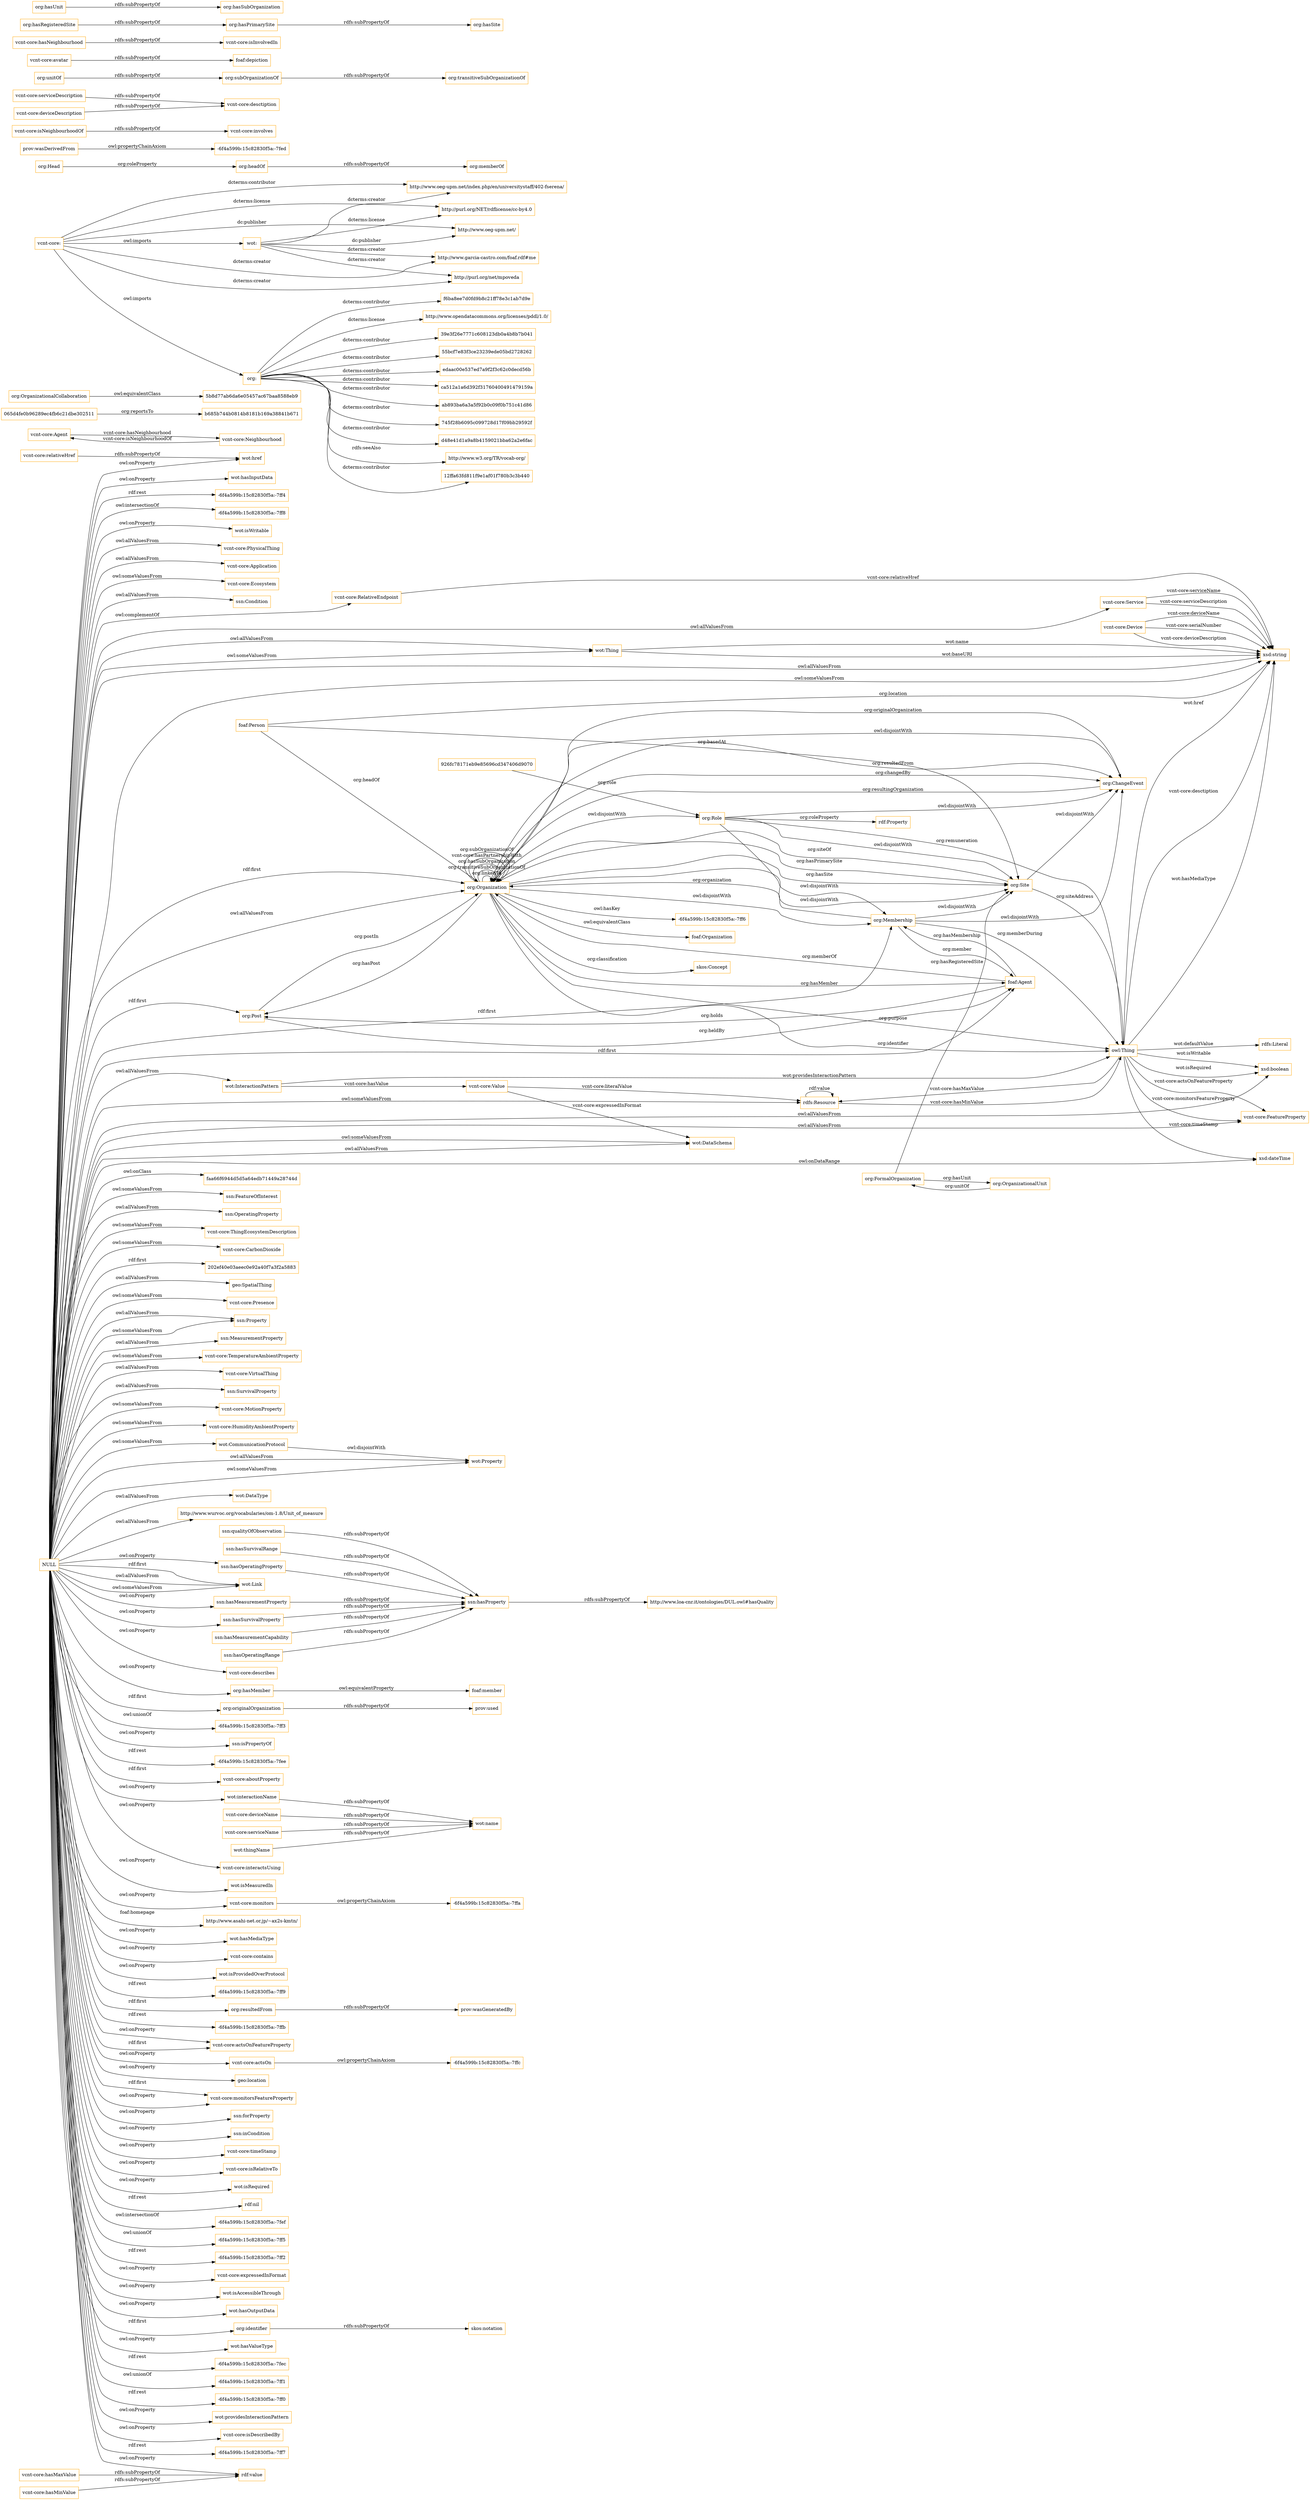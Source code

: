 digraph ar2dtool_diagram { 
rankdir=LR;
size="1501"
node [shape = rectangle, color="orange"]; "vcnt-core:PhysicalThing" "vcnt-core:Application" "vcnt-core:Ecosystem" "ssn:Condition" "vcnt-core:Agent" "vcnt-core:RelativeEndpoint" "vcnt-core:Device" "vcnt-core:Neighbourhood" "faa66f6944d5d5a64edb71449a28744d" "ssn:FeatureOfInterest" "ssn:OperatingProperty" "vcnt-core:ThingEcosystemDescription" "vcnt-core:CarbonDioxide" "202ef40e03aeec0e92a40f7a3f2a5883" "rdfs:Resource" "vcnt-core:FeatureProperty" "geo:SpatialThing" "vcnt-core:Value" "vcnt-core:Presence" "ssn:Property" "ssn:MeasurementProperty" "vcnt-core:TemperatureAmbientProperty" "vcnt-core:VirtualThing" "vcnt-core:Service" "ssn:SurvivalProperty" "vcnt-core:MotionProperty" "vcnt-core:HumidityAmbientProperty" "wot:CommunicationProtocol" "wot:Thing" "wot:InteractionPattern" "wot:DataType" "wot:Property" "wot:DataSchema" "http://www.wurvoc.org/vocabularies/om-1.8/Unit_of_measure" "wot:Link" "065d4fe0b96289ec4fb6c21dbe302511" "org:Post" "b685b744b0814b8181b169a38841b671" "5b8d77ab6da6e05457ac67baa8588eb9" "org:Site" "org:FormalOrganization" "org:OrganizationalCollaboration" "926fc78171eb9e85696cd347406d9070" "org:Organization" "org:Role" "org:OrganizationalUnit" "org:ChangeEvent" "org:Membership" ; /*classes style*/
	"org:Role" -> "org:ChangeEvent" [ label = "owl:disjointWith" ];
	"org:Role" -> "org:Site" [ label = "owl:disjointWith" ];
	"org:Role" -> "org:Membership" [ label = "owl:disjointWith" ];
	"vcnt-core:" -> "http://www.oeg-upm.net/index.php/en/universitystaff/402-fserena/" [ label = "dcterms:contributor" ];
	"vcnt-core:" -> "http://purl.org/NET/rdflicense/cc-by4.0" [ label = "dcterms:license" ];
	"vcnt-core:" -> "wot:" [ label = "owl:imports" ];
	"vcnt-core:" -> "http://www.garcia-castro.com/foaf.rdf#me" [ label = "dcterms:creator" ];
	"vcnt-core:" -> "http://purl.org/net/mpoveda" [ label = "dcterms:creator" ];
	"vcnt-core:" -> "http://www.oeg-upm.net/" [ label = "dc:publisher" ];
	"vcnt-core:" -> "org:" [ label = "owl:imports" ];
	"vcnt-core:relativeHref" -> "wot:href" [ label = "rdfs:subPropertyOf" ];
	"org:headOf" -> "org:memberOf" [ label = "rdfs:subPropertyOf" ];
	"prov:wasDerivedFrom" -> "-6f4a599b:15c82830f5a:-7fed" [ label = "owl:propertyChainAxiom" ];
	"ssn:hasProperty" -> "http://www.loa-cnr.it/ontologies/DUL.owl#hasQuality" [ label = "rdfs:subPropertyOf" ];
	"org:hasMember" -> "foaf:member" [ label = "owl:equivalentProperty" ];
	"org:Membership" -> "org:ChangeEvent" [ label = "owl:disjointWith" ];
	"org:Membership" -> "org:Site" [ label = "owl:disjointWith" ];
	"ssn:hasMeasurementCapability" -> "ssn:hasProperty" [ label = "rdfs:subPropertyOf" ];
	"ssn:hasOperatingRange" -> "ssn:hasProperty" [ label = "rdfs:subPropertyOf" ];
	"ssn:hasMeasurementProperty" -> "ssn:hasProperty" [ label = "rdfs:subPropertyOf" ];
	"org:Organization" -> "org:Role" [ label = "owl:disjointWith" ];
	"org:Organization" -> "-6f4a599b:15c82830f5a:-7ff6" [ label = "owl:hasKey" ];
	"org:Organization" -> "org:ChangeEvent" [ label = "owl:disjointWith" ];
	"org:Organization" -> "foaf:Organization" [ label = "owl:equivalentClass" ];
	"org:Organization" -> "org:Membership" [ label = "owl:disjointWith" ];
	"org:Organization" -> "org:Site" [ label = "owl:disjointWith" ];
	"vcnt-core:deviceName" -> "wot:name" [ label = "rdfs:subPropertyOf" ];
	"org:originalOrganization" -> "prov:used" [ label = "rdfs:subPropertyOf" ];
	"org:Site" -> "org:ChangeEvent" [ label = "owl:disjointWith" ];
	"ssn:qualityOfObservation" -> "ssn:hasProperty" [ label = "rdfs:subPropertyOf" ];
	"ssn:hasSurvivalRange" -> "ssn:hasProperty" [ label = "rdfs:subPropertyOf" ];
	"vcnt-core:isNeighbourhoodOf" -> "vcnt-core:involves" [ label = "rdfs:subPropertyOf" ];
	"vcnt-core:serviceDescription" -> "vcnt-core:desctiption" [ label = "rdfs:subPropertyOf" ];
	"org:subOrganizationOf" -> "org:transitiveSubOrganizationOf" [ label = "rdfs:subPropertyOf" ];
	"NULL" -> "vcnt-core:MotionProperty" [ label = "owl:someValuesFrom" ];
	"NULL" -> "202ef40e03aeec0e92a40f7a3f2a5883" [ label = "rdf:first" ];
	"NULL" -> "rdfs:Resource" [ label = "owl:someValuesFrom" ];
	"NULL" -> "-6f4a599b:15c82830f5a:-7ff3" [ label = "owl:unionOf" ];
	"NULL" -> "ssn:isPropertyOf" [ label = "owl:onProperty" ];
	"NULL" -> "-6f4a599b:15c82830f5a:-7fee" [ label = "rdf:rest" ];
	"NULL" -> "vcnt-core:TemperatureAmbientProperty" [ label = "owl:someValuesFrom" ];
	"NULL" -> "vcnt-core:aboutProperty" [ label = "rdf:first" ];
	"NULL" -> "vcnt-core:interactsUsing" [ label = "owl:onProperty" ];
	"NULL" -> "wot:DataSchema" [ label = "owl:allValuesFrom" ];
	"NULL" -> "vcnt-core:monitors" [ label = "owl:onProperty" ];
	"NULL" -> "wot:isMeasuredIn" [ label = "owl:onProperty" ];
	"NULL" -> "xsd:boolean" [ label = "owl:allValuesFrom" ];
	"NULL" -> "wot:interactionName" [ label = "owl:onProperty" ];
	"NULL" -> "http://www.asahi-net.or.jp/~ax2s-kmtn/" [ label = "foaf:homepage" ];
	"NULL" -> "wot:hasMediaType" [ label = "owl:onProperty" ];
	"NULL" -> "vcnt-core:contains" [ label = "owl:onProperty" ];
	"NULL" -> "wot:Link" [ label = "rdf:first" ];
	"NULL" -> "wot:isProvidedOverProtocol" [ label = "owl:onProperty" ];
	"NULL" -> "-6f4a599b:15c82830f5a:-7ff9" [ label = "rdf:rest" ];
	"NULL" -> "org:Organization" [ label = "owl:allValuesFrom" ];
	"NULL" -> "vcnt-core:Presence" [ label = "owl:someValuesFrom" ];
	"NULL" -> "org:resultedFrom" [ label = "rdf:first" ];
	"NULL" -> "vcnt-core:Ecosystem" [ label = "owl:someValuesFrom" ];
	"NULL" -> "-6f4a599b:15c82830f5a:-7ffb" [ label = "rdf:rest" ];
	"NULL" -> "xsd:string" [ label = "owl:allValuesFrom" ];
	"NULL" -> "wot:DataSchema" [ label = "owl:someValuesFrom" ];
	"NULL" -> "vcnt-core:actsOnFeatureProperty" [ label = "owl:onProperty" ];
	"NULL" -> "vcnt-core:actsOn" [ label = "owl:onProperty" ];
	"NULL" -> "wot:Property" [ label = "owl:allValuesFrom" ];
	"NULL" -> "wot:Link" [ label = "owl:allValuesFrom" ];
	"NULL" -> "wot:Link" [ label = "owl:someValuesFrom" ];
	"NULL" -> "org:hasMember" [ label = "owl:onProperty" ];
	"NULL" -> "xsd:dateTime" [ label = "owl:onDataRange" ];
	"NULL" -> "foaf:Agent" [ label = "rdf:first" ];
	"NULL" -> "geo:location" [ label = "owl:onProperty" ];
	"NULL" -> "vcnt-core:monitorsFeatureProperty" [ label = "rdf:first" ];
	"NULL" -> "faa66f6944d5d5a64edb71449a28744d" [ label = "owl:onClass" ];
	"NULL" -> "vcnt-core:VirtualThing" [ label = "owl:allValuesFrom" ];
	"NULL" -> "org:originalOrganization" [ label = "rdf:first" ];
	"NULL" -> "ssn:forProperty" [ label = "owl:onProperty" ];
	"NULL" -> "ssn:inCondition" [ label = "owl:onProperty" ];
	"NULL" -> "vcnt-core:Service" [ label = "owl:allValuesFrom" ];
	"NULL" -> "vcnt-core:timeStamp" [ label = "owl:onProperty" ];
	"NULL" -> "vcnt-core:isRelativeTo" [ label = "owl:onProperty" ];
	"NULL" -> "wot:isRequired" [ label = "owl:onProperty" ];
	"NULL" -> "vcnt-core:RelativeEndpoint" [ label = "owl:complementOf" ];
	"NULL" -> "vcnt-core:ThingEcosystemDescription" [ label = "owl:someValuesFrom" ];
	"NULL" -> "wot:href" [ label = "owl:onProperty" ];
	"NULL" -> "rdf:nil" [ label = "rdf:rest" ];
	"NULL" -> "vcnt-core:Application" [ label = "owl:allValuesFrom" ];
	"NULL" -> "-6f4a599b:15c82830f5a:-7fef" [ label = "owl:intersectionOf" ];
	"NULL" -> "-6f4a599b:15c82830f5a:-7ff5" [ label = "owl:unionOf" ];
	"NULL" -> "geo:SpatialThing" [ label = "owl:allValuesFrom" ];
	"NULL" -> "vcnt-core:monitorsFeatureProperty" [ label = "owl:onProperty" ];
	"NULL" -> "ssn:hasSurvivalProperty" [ label = "owl:onProperty" ];
	"NULL" -> "ssn:hasOperatingProperty" [ label = "owl:onProperty" ];
	"NULL" -> "ssn:Property" [ label = "owl:allValuesFrom" ];
	"NULL" -> "-6f4a599b:15c82830f5a:-7ff2" [ label = "rdf:rest" ];
	"NULL" -> "vcnt-core:expressedInFormat" [ label = "owl:onProperty" ];
	"NULL" -> "vcnt-core:actsOnFeatureProperty" [ label = "rdf:first" ];
	"NULL" -> "wot:isAccessibleThrough" [ label = "owl:onProperty" ];
	"NULL" -> "ssn:FeatureOfInterest" [ label = "owl:someValuesFrom" ];
	"NULL" -> "wot:InteractionPattern" [ label = "owl:allValuesFrom" ];
	"NULL" -> "vcnt-core:FeatureProperty" [ label = "owl:allValuesFrom" ];
	"NULL" -> "wot:hasOutputData" [ label = "owl:onProperty" ];
	"NULL" -> "wot:Thing" [ label = "owl:someValuesFrom" ];
	"NULL" -> "org:identifier" [ label = "rdf:first" ];
	"NULL" -> "ssn:hasMeasurementProperty" [ label = "owl:onProperty" ];
	"NULL" -> "vcnt-core:PhysicalThing" [ label = "owl:allValuesFrom" ];
	"NULL" -> "org:Post" [ label = "rdf:first" ];
	"NULL" -> "wot:hasValueType" [ label = "owl:onProperty" ];
	"NULL" -> "rdf:value" [ label = "owl:onProperty" ];
	"NULL" -> "-6f4a599b:15c82830f5a:-7fec" [ label = "rdf:rest" ];
	"NULL" -> "wot:DataType" [ label = "owl:allValuesFrom" ];
	"NULL" -> "-6f4a599b:15c82830f5a:-7ff1" [ label = "owl:unionOf" ];
	"NULL" -> "-6f4a599b:15c82830f5a:-7ff0" [ label = "rdf:rest" ];
	"NULL" -> "ssn:SurvivalProperty" [ label = "owl:allValuesFrom" ];
	"NULL" -> "vcnt-core:HumidityAmbientProperty" [ label = "owl:someValuesFrom" ];
	"NULL" -> "ssn:Property" [ label = "owl:someValuesFrom" ];
	"NULL" -> "wot:providesInteractionPattern" [ label = "owl:onProperty" ];
	"NULL" -> "vcnt-core:isDescribedBy" [ label = "owl:onProperty" ];
	"NULL" -> "org:Membership" [ label = "rdf:first" ];
	"NULL" -> "-6f4a599b:15c82830f5a:-7ff7" [ label = "rdf:rest" ];
	"NULL" -> "ssn:MeasurementProperty" [ label = "owl:allValuesFrom" ];
	"NULL" -> "http://www.wurvoc.org/vocabularies/om-1.8/Unit_of_measure" [ label = "owl:allValuesFrom" ];
	"NULL" -> "wot:hasInputData" [ label = "owl:onProperty" ];
	"NULL" -> "wot:CommunicationProtocol" [ label = "owl:someValuesFrom" ];
	"NULL" -> "wot:Thing" [ label = "owl:allValuesFrom" ];
	"NULL" -> "-6f4a599b:15c82830f5a:-7ff4" [ label = "rdf:rest" ];
	"NULL" -> "-6f4a599b:15c82830f5a:-7ff8" [ label = "owl:intersectionOf" ];
	"NULL" -> "org:Organization" [ label = "rdf:first" ];
	"NULL" -> "wot:isWritable" [ label = "owl:onProperty" ];
	"NULL" -> "ssn:OperatingProperty" [ label = "owl:allValuesFrom" ];
	"NULL" -> "ssn:Condition" [ label = "owl:allValuesFrom" ];
	"NULL" -> "vcnt-core:describes" [ label = "owl:onProperty" ];
	"NULL" -> "wot:Property" [ label = "owl:someValuesFrom" ];
	"NULL" -> "xsd:string" [ label = "owl:someValuesFrom" ];
	"NULL" -> "vcnt-core:CarbonDioxide" [ label = "owl:someValuesFrom" ];
	"vcnt-core:monitors" -> "-6f4a599b:15c82830f5a:-7ffa" [ label = "owl:propertyChainAxiom" ];
	"vcnt-core:avatar" -> "foaf:depiction" [ label = "rdfs:subPropertyOf" ];
	"org:resultedFrom" -> "prov:wasGeneratedBy" [ label = "rdfs:subPropertyOf" ];
	"org:Head" -> "org:headOf" [ label = "org:roleProperty" ];
	"vcnt-core:serviceName" -> "wot:name" [ label = "rdfs:subPropertyOf" ];
	"org:" -> "d48e41d1a9a8b4159021bba62a2e6fac" [ label = "dcterms:contributor" ];
	"org:" -> "http://www.w3.org/TR/vocab-org/" [ label = "rdfs:seeAlso" ];
	"org:" -> "12ffa63fd811f9e1af01f780b3c3b440" [ label = "dcterms:contributor" ];
	"org:" -> "f6ba8ee7d0fd9b8c21ff78e3c1ab7d9e" [ label = "dcterms:contributor" ];
	"org:" -> "http://www.opendatacommons.org/licenses/pddl/1.0/" [ label = "dcterms:license" ];
	"org:" -> "39e3f26e7771c608123db0a4b8b7b041" [ label = "dcterms:contributor" ];
	"org:" -> "55bcf7e83f3ce23239ede05bd2728262" [ label = "dcterms:contributor" ];
	"org:" -> "edaac00e537ed7a9f2f3c62c0decd56b" [ label = "dcterms:contributor" ];
	"org:" -> "ca512a1a6d392f31760400491479159a" [ label = "dcterms:contributor" ];
	"org:" -> "ab893ba6a3a5f92b0c09f0b751c41d86" [ label = "dcterms:contributor" ];
	"org:" -> "745f28b6095c099728d17f09bb29592f" [ label = "dcterms:contributor" ];
	"vcnt-core:hasMaxValue" -> "rdf:value" [ label = "rdfs:subPropertyOf" ];
	"vcnt-core:actsOn" -> "-6f4a599b:15c82830f5a:-7ffc" [ label = "owl:propertyChainAxiom" ];
	"org:OrganizationalCollaboration" -> "5b8d77ab6da6e05457ac67baa8588eb9" [ label = "owl:equivalentClass" ];
	"wot:CommunicationProtocol" -> "wot:Property" [ label = "owl:disjointWith" ];
	"wot:interactionName" -> "wot:name" [ label = "rdfs:subPropertyOf" ];
	"vcnt-core:hasNeighbourhood" -> "vcnt-core:isInvolvedIn" [ label = "rdfs:subPropertyOf" ];
	"wot:thingName" -> "wot:name" [ label = "rdfs:subPropertyOf" ];
	"org:hasRegisteredSite" -> "org:hasPrimarySite" [ label = "rdfs:subPropertyOf" ];
	"org:hasPrimarySite" -> "org:hasSite" [ label = "rdfs:subPropertyOf" ];
	"vcnt-core:hasMinValue" -> "rdf:value" [ label = "rdfs:subPropertyOf" ];
	"org:unitOf" -> "org:subOrganizationOf" [ label = "rdfs:subPropertyOf" ];
	"org:identifier" -> "skos:notation" [ label = "rdfs:subPropertyOf" ];
	"ssn:hasOperatingProperty" -> "ssn:hasProperty" [ label = "rdfs:subPropertyOf" ];
	"ssn:hasSurvivalProperty" -> "ssn:hasProperty" [ label = "rdfs:subPropertyOf" ];
	"vcnt-core:deviceDescription" -> "vcnt-core:desctiption" [ label = "rdfs:subPropertyOf" ];
	"wot:" -> "http://www.oeg-upm.net/" [ label = "dc:publisher" ];
	"wot:" -> "http://purl.org/net/mpoveda" [ label = "dcterms:creator" ];
	"wot:" -> "http://www.oeg-upm.net/index.php/en/universitystaff/402-fserena/" [ label = "dcterms:creator" ];
	"wot:" -> "http://www.garcia-castro.com/foaf.rdf#me" [ label = "dcterms:creator" ];
	"wot:" -> "http://purl.org/NET/rdflicense/cc-by4.0" [ label = "dcterms:license" ];
	"org:hasUnit" -> "org:hasSubOrganization" [ label = "rdfs:subPropertyOf" ];
	"vcnt-core:Device" -> "xsd:string" [ label = "vcnt-core:serialNumber" ];
	"owl:Thing" -> "xsd:dateTime" [ label = "vcnt-core:timeStamp" ];
	"rdfs:Resource" -> "rdfs:Resource" [ label = "rdf:value" ];
	"org:Site" -> "owl:Thing" [ label = "org:siteAddress" ];
	"owl:Thing" -> "vcnt-core:FeatureProperty" [ label = "vcnt-core:monitorsFeatureProperty" ];
	"org:FormalOrganization" -> "org:OrganizationalUnit" [ label = "org:hasUnit" ];
	"foaf:Agent" -> "org:Organization" [ label = "org:memberOf" ];
	"org:Organization" -> "owl:Thing" [ label = "org:identifier" ];
	"foaf:Person" -> "org:Organization" [ label = "org:headOf" ];
	"foaf:Agent" -> "org:Membership" [ label = "org:hasMembership" ];
	"vcnt-core:RelativeEndpoint" -> "xsd:string" [ label = "vcnt-core:relativeHref" ];
	"vcnt-core:Device" -> "xsd:string" [ label = "vcnt-core:deviceDescription" ];
	"owl:Thing" -> "vcnt-core:FeatureProperty" [ label = "vcnt-core:actsOnFeatureProperty" ];
	"vcnt-core:Neighbourhood" -> "vcnt-core:Agent" [ label = "vcnt-core:isNeighbourhoodOf" ];
	"org:Membership" -> "owl:Thing" [ label = "org:memberDuring" ];
	"rdfs:Resource" -> "owl:Thing" [ label = "vcnt-core:hasMinValue" ];
	"org:Organization" -> "org:Site" [ label = "org:hasPrimarySite" ];
	"org:Organization" -> "org:Organization" [ label = "org:linkedTo" ];
	"wot:Thing" -> "xsd:string" [ label = "wot:name" ];
	"org:Membership" -> "foaf:Agent" [ label = "org:member" ];
	"foaf:Person" -> "org:Site" [ label = "org:basedAt" ];
	"org:Role" -> "owl:Thing" [ label = "org:remuneration" ];
	"org:OrganizationalUnit" -> "org:FormalOrganization" [ label = "org:unitOf" ];
	"owl:Thing" -> "rdfs:Resource" [ label = "vcnt-core:hasMaxValue" ];
	"org:Role" -> "rdf:Property" [ label = "org:roleProperty" ];
	"vcnt-core:Value" -> "rdfs:Resource" [ label = "vcnt-core:literalValue" ];
	"org:Organization" -> "owl:Thing" [ label = "org:purpose" ];
	"owl:Thing" -> "xsd:boolean" [ label = "wot:isWritable" ];
	"vcnt-core:Agent" -> "vcnt-core:Neighbourhood" [ label = "vcnt-core:hasNeighbourhood" ];
	"foaf:Agent" -> "org:Post" [ label = "org:holds" ];
	"owl:Thing" -> "xsd:string" [ label = "wot:href" ];
	"vcnt-core:Service" -> "xsd:string" [ label = "vcnt-core:serviceName" ];
	"wot:InteractionPattern" -> "vcnt-core:Value" [ label = "vcnt-core:hasValue" ];
	"org:FormalOrganization" -> "org:Site" [ label = "org:hasRegisteredSite" ];
	"org:Post" -> "org:Organization" [ label = "org:postIn" ];
	"org:Organization" -> "org:Site" [ label = "org:hasSite" ];
	"org:ChangeEvent" -> "org:Organization" [ label = "org:resultingOrganization" ];
	"owl:Thing" -> "rdfs:Literal" [ label = "wot:defaultValue" ];
	"wot:Thing" -> "xsd:string" [ label = "wot:baseURI" ];
	"065d4fe0b96289ec4fb6c21dbe302511" -> "b685b744b0814b8181b169a38841b671" [ label = "org:reportsTo" ];
	"wot:InteractionPattern" -> "owl:Thing" [ label = "wot:providesInteractionPattern" ];
	"org:Organization" -> "skos:Concept" [ label = "org:classification" ];
	"vcnt-core:Device" -> "xsd:string" [ label = "vcnt-core:deviceName" ];
	"org:Organization" -> "org:Post" [ label = "org:hasPost" ];
	"owl:Thing" -> "xsd:boolean" [ label = "wot:isRequired" ];
	"org:Membership" -> "org:Organization" [ label = "org:organization" ];
	"vcnt-core:Value" -> "wot:DataSchema" [ label = "vcnt-core:expressedInFormat" ];
	"org:ChangeEvent" -> "org:Organization" [ label = "org:originalOrganization" ];
	"org:Organization" -> "org:ChangeEvent" [ label = "org:resultedFrom" ];
	"926fc78171eb9e85696cd347406d9070" -> "org:Role" [ label = "org:role" ];
	"org:Site" -> "org:Organization" [ label = "org:siteOf" ];
	"org:Organization" -> "foaf:Agent" [ label = "org:hasMember" ];
	"org:Organization" -> "org:Organization" [ label = "org:transitiveSubOrganizationOf" ];
	"org:Organization" -> "org:Organization" [ label = "org:hasSubOrganization" ];
	"owl:Thing" -> "xsd:string" [ label = "vcnt-core:desctiption" ];
	"org:Organization" -> "org:Organization" [ label = "vcnt-core:hasPartnershipWith" ];
	"foaf:Person" -> "xsd:string" [ label = "org:location" ];
	"owl:Thing" -> "xsd:string" [ label = "wot:hasMediaType" ];
	"org:Organization" -> "org:ChangeEvent" [ label = "org:changedBy" ];
	"vcnt-core:Service" -> "xsd:string" [ label = "vcnt-core:serviceDescription" ];
	"org:Post" -> "foaf:Agent" [ label = "org:heldBy" ];
	"org:Organization" -> "org:Organization" [ label = "org:subOrganizationOf" ];

}
